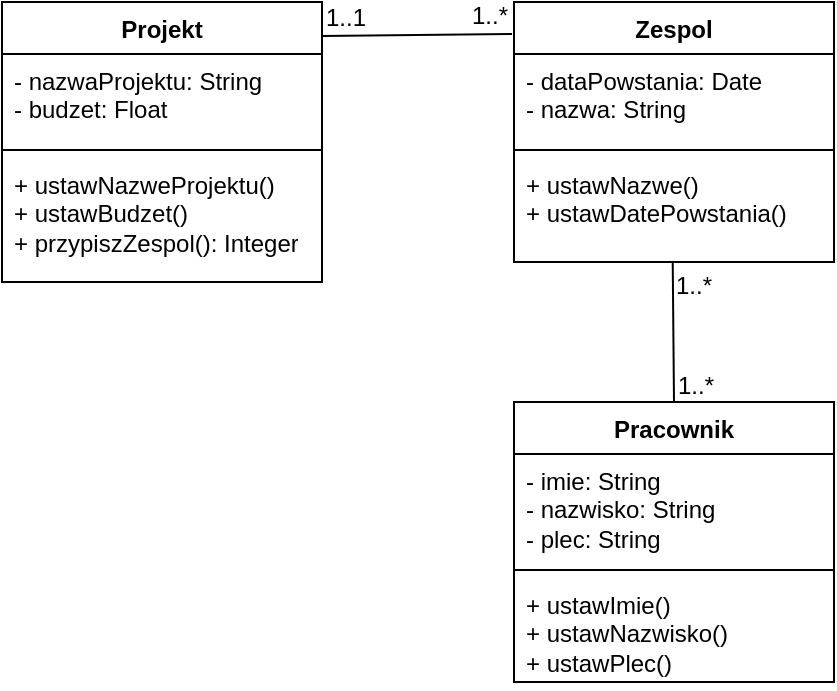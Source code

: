 <mxfile version="24.2.7" type="github">
  <diagram name="Strona-1" id="kmJPJM0mgqiln_hZqfvA">
    <mxGraphModel dx="1620" dy="783" grid="1" gridSize="10" guides="1" tooltips="1" connect="1" arrows="1" fold="1" page="1" pageScale="1" pageWidth="827" pageHeight="1169" math="0" shadow="0">
      <root>
        <mxCell id="0" />
        <mxCell id="1" parent="0" />
        <mxCell id="Cz5EKS2dpUmtJ7y95T3c-1" value="Projekt" style="swimlane;fontStyle=1;align=center;verticalAlign=top;childLayout=stackLayout;horizontal=1;startSize=26;horizontalStack=0;resizeParent=1;resizeParentMax=0;resizeLast=0;collapsible=1;marginBottom=0;whiteSpace=wrap;html=1;" vertex="1" parent="1">
          <mxGeometry x="334" y="290" width="160" height="140" as="geometry" />
        </mxCell>
        <mxCell id="Cz5EKS2dpUmtJ7y95T3c-2" value="- nazwaProjektu: String&lt;div&gt;- budzet: Float&lt;/div&gt;" style="text;strokeColor=none;fillColor=none;align=left;verticalAlign=top;spacingLeft=4;spacingRight=4;overflow=hidden;rotatable=0;points=[[0,0.5],[1,0.5]];portConstraint=eastwest;whiteSpace=wrap;html=1;" vertex="1" parent="Cz5EKS2dpUmtJ7y95T3c-1">
          <mxGeometry y="26" width="160" height="44" as="geometry" />
        </mxCell>
        <mxCell id="Cz5EKS2dpUmtJ7y95T3c-3" value="" style="line;strokeWidth=1;fillColor=none;align=left;verticalAlign=middle;spacingTop=-1;spacingLeft=3;spacingRight=3;rotatable=0;labelPosition=right;points=[];portConstraint=eastwest;strokeColor=inherit;" vertex="1" parent="Cz5EKS2dpUmtJ7y95T3c-1">
          <mxGeometry y="70" width="160" height="8" as="geometry" />
        </mxCell>
        <mxCell id="Cz5EKS2dpUmtJ7y95T3c-4" value="+ ustawNazweProjektu()&lt;div&gt;+ ustawBudzet()&lt;/div&gt;&lt;div&gt;+ przypiszZespol(): Integer&lt;/div&gt;" style="text;strokeColor=none;fillColor=none;align=left;verticalAlign=top;spacingLeft=4;spacingRight=4;overflow=hidden;rotatable=0;points=[[0,0.5],[1,0.5]];portConstraint=eastwest;whiteSpace=wrap;html=1;" vertex="1" parent="Cz5EKS2dpUmtJ7y95T3c-1">
          <mxGeometry y="78" width="160" height="62" as="geometry" />
        </mxCell>
        <mxCell id="Cz5EKS2dpUmtJ7y95T3c-5" value="Zespol" style="swimlane;fontStyle=1;align=center;verticalAlign=top;childLayout=stackLayout;horizontal=1;startSize=26;horizontalStack=0;resizeParent=1;resizeParentMax=0;resizeLast=0;collapsible=1;marginBottom=0;whiteSpace=wrap;html=1;" vertex="1" parent="1">
          <mxGeometry x="590" y="290" width="160" height="130" as="geometry" />
        </mxCell>
        <mxCell id="Cz5EKS2dpUmtJ7y95T3c-6" value="- dataPowstania: Date&lt;div&gt;- nazwa: String&lt;/div&gt;" style="text;strokeColor=none;fillColor=none;align=left;verticalAlign=top;spacingLeft=4;spacingRight=4;overflow=hidden;rotatable=0;points=[[0,0.5],[1,0.5]];portConstraint=eastwest;whiteSpace=wrap;html=1;" vertex="1" parent="Cz5EKS2dpUmtJ7y95T3c-5">
          <mxGeometry y="26" width="160" height="44" as="geometry" />
        </mxCell>
        <mxCell id="Cz5EKS2dpUmtJ7y95T3c-7" value="" style="line;strokeWidth=1;fillColor=none;align=left;verticalAlign=middle;spacingTop=-1;spacingLeft=3;spacingRight=3;rotatable=0;labelPosition=right;points=[];portConstraint=eastwest;strokeColor=inherit;" vertex="1" parent="Cz5EKS2dpUmtJ7y95T3c-5">
          <mxGeometry y="70" width="160" height="8" as="geometry" />
        </mxCell>
        <mxCell id="Cz5EKS2dpUmtJ7y95T3c-8" value="+ ustawNazwe()&lt;div&gt;+ ustawDatePowstania()&lt;/div&gt;" style="text;strokeColor=none;fillColor=none;align=left;verticalAlign=top;spacingLeft=4;spacingRight=4;overflow=hidden;rotatable=0;points=[[0,0.5],[1,0.5]];portConstraint=eastwest;whiteSpace=wrap;html=1;" vertex="1" parent="Cz5EKS2dpUmtJ7y95T3c-5">
          <mxGeometry y="78" width="160" height="52" as="geometry" />
        </mxCell>
        <mxCell id="Cz5EKS2dpUmtJ7y95T3c-9" value="Pracownik" style="swimlane;fontStyle=1;align=center;verticalAlign=top;childLayout=stackLayout;horizontal=1;startSize=26;horizontalStack=0;resizeParent=1;resizeParentMax=0;resizeLast=0;collapsible=1;marginBottom=0;whiteSpace=wrap;html=1;" vertex="1" parent="1">
          <mxGeometry x="590" y="490" width="160" height="140" as="geometry" />
        </mxCell>
        <mxCell id="Cz5EKS2dpUmtJ7y95T3c-10" value="- imie: String&lt;div&gt;- nazwisko: String&lt;/div&gt;&lt;div&gt;- plec: String&lt;/div&gt;" style="text;strokeColor=none;fillColor=none;align=left;verticalAlign=top;spacingLeft=4;spacingRight=4;overflow=hidden;rotatable=0;points=[[0,0.5],[1,0.5]];portConstraint=eastwest;whiteSpace=wrap;html=1;" vertex="1" parent="Cz5EKS2dpUmtJ7y95T3c-9">
          <mxGeometry y="26" width="160" height="54" as="geometry" />
        </mxCell>
        <mxCell id="Cz5EKS2dpUmtJ7y95T3c-11" value="" style="line;strokeWidth=1;fillColor=none;align=left;verticalAlign=middle;spacingTop=-1;spacingLeft=3;spacingRight=3;rotatable=0;labelPosition=right;points=[];portConstraint=eastwest;strokeColor=inherit;" vertex="1" parent="Cz5EKS2dpUmtJ7y95T3c-9">
          <mxGeometry y="80" width="160" height="8" as="geometry" />
        </mxCell>
        <mxCell id="Cz5EKS2dpUmtJ7y95T3c-12" value="+ ustawImie()&lt;div&gt;+ ustawNazwisko()&lt;/div&gt;&lt;div&gt;+ ustawPlec()&lt;/div&gt;" style="text;strokeColor=none;fillColor=none;align=left;verticalAlign=top;spacingLeft=4;spacingRight=4;overflow=hidden;rotatable=0;points=[[0,0.5],[1,0.5]];portConstraint=eastwest;whiteSpace=wrap;html=1;" vertex="1" parent="Cz5EKS2dpUmtJ7y95T3c-9">
          <mxGeometry y="88" width="160" height="52" as="geometry" />
        </mxCell>
        <mxCell id="Cz5EKS2dpUmtJ7y95T3c-13" value="" style="endArrow=none;html=1;rounded=0;entryX=-0.006;entryY=0.123;entryDx=0;entryDy=0;entryPerimeter=0;exitX=1;exitY=0.121;exitDx=0;exitDy=0;exitPerimeter=0;" edge="1" parent="1" source="Cz5EKS2dpUmtJ7y95T3c-1" target="Cz5EKS2dpUmtJ7y95T3c-5">
          <mxGeometry relative="1" as="geometry">
            <mxPoint x="330" y="400" as="sourcePoint" />
            <mxPoint x="490" y="400" as="targetPoint" />
          </mxGeometry>
        </mxCell>
        <mxCell id="Cz5EKS2dpUmtJ7y95T3c-14" value="1..1" style="resizable=0;html=1;whiteSpace=wrap;align=left;verticalAlign=bottom;" connectable="0" vertex="1" parent="Cz5EKS2dpUmtJ7y95T3c-13">
          <mxGeometry x="-1" relative="1" as="geometry" />
        </mxCell>
        <mxCell id="Cz5EKS2dpUmtJ7y95T3c-15" value="1..*" style="resizable=0;html=1;whiteSpace=wrap;align=right;verticalAlign=bottom;" connectable="0" vertex="1" parent="Cz5EKS2dpUmtJ7y95T3c-13">
          <mxGeometry x="1" relative="1" as="geometry" />
        </mxCell>
        <mxCell id="Cz5EKS2dpUmtJ7y95T3c-16" value="" style="endArrow=none;html=1;rounded=0;entryX=0.496;entryY=0.997;entryDx=0;entryDy=0;entryPerimeter=0;exitX=0.5;exitY=0;exitDx=0;exitDy=0;" edge="1" parent="1" source="Cz5EKS2dpUmtJ7y95T3c-9" target="Cz5EKS2dpUmtJ7y95T3c-8">
          <mxGeometry relative="1" as="geometry">
            <mxPoint x="504" y="317" as="sourcePoint" />
            <mxPoint x="599" y="316" as="targetPoint" />
          </mxGeometry>
        </mxCell>
        <mxCell id="Cz5EKS2dpUmtJ7y95T3c-17" value="1..*" style="resizable=0;html=1;whiteSpace=wrap;align=left;verticalAlign=bottom;" connectable="0" vertex="1" parent="Cz5EKS2dpUmtJ7y95T3c-16">
          <mxGeometry x="-1" relative="1" as="geometry" />
        </mxCell>
        <mxCell id="Cz5EKS2dpUmtJ7y95T3c-18" value="1..*" style="resizable=0;html=1;whiteSpace=wrap;align=right;verticalAlign=bottom;" connectable="0" vertex="1" parent="Cz5EKS2dpUmtJ7y95T3c-16">
          <mxGeometry x="1" relative="1" as="geometry">
            <mxPoint x="21" y="20" as="offset" />
          </mxGeometry>
        </mxCell>
      </root>
    </mxGraphModel>
  </diagram>
</mxfile>
